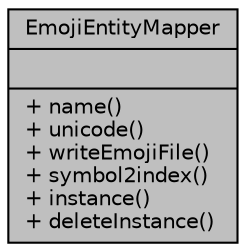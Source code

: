 digraph "EmojiEntityMapper"
{
 // LATEX_PDF_SIZE
  edge [fontname="Helvetica",fontsize="10",labelfontname="Helvetica",labelfontsize="10"];
  node [fontname="Helvetica",fontsize="10",shape=record];
  Node1 [label="{EmojiEntityMapper\n||+ name()\l+ unicode()\l+ writeEmojiFile()\l+ symbol2index()\l+ instance()\l+ deleteInstance()\l}",height=0.2,width=0.4,color="black", fillcolor="grey75", style="filled", fontcolor="black",tooltip="Singleton helper class to map emoji entities to other formats."];
}

